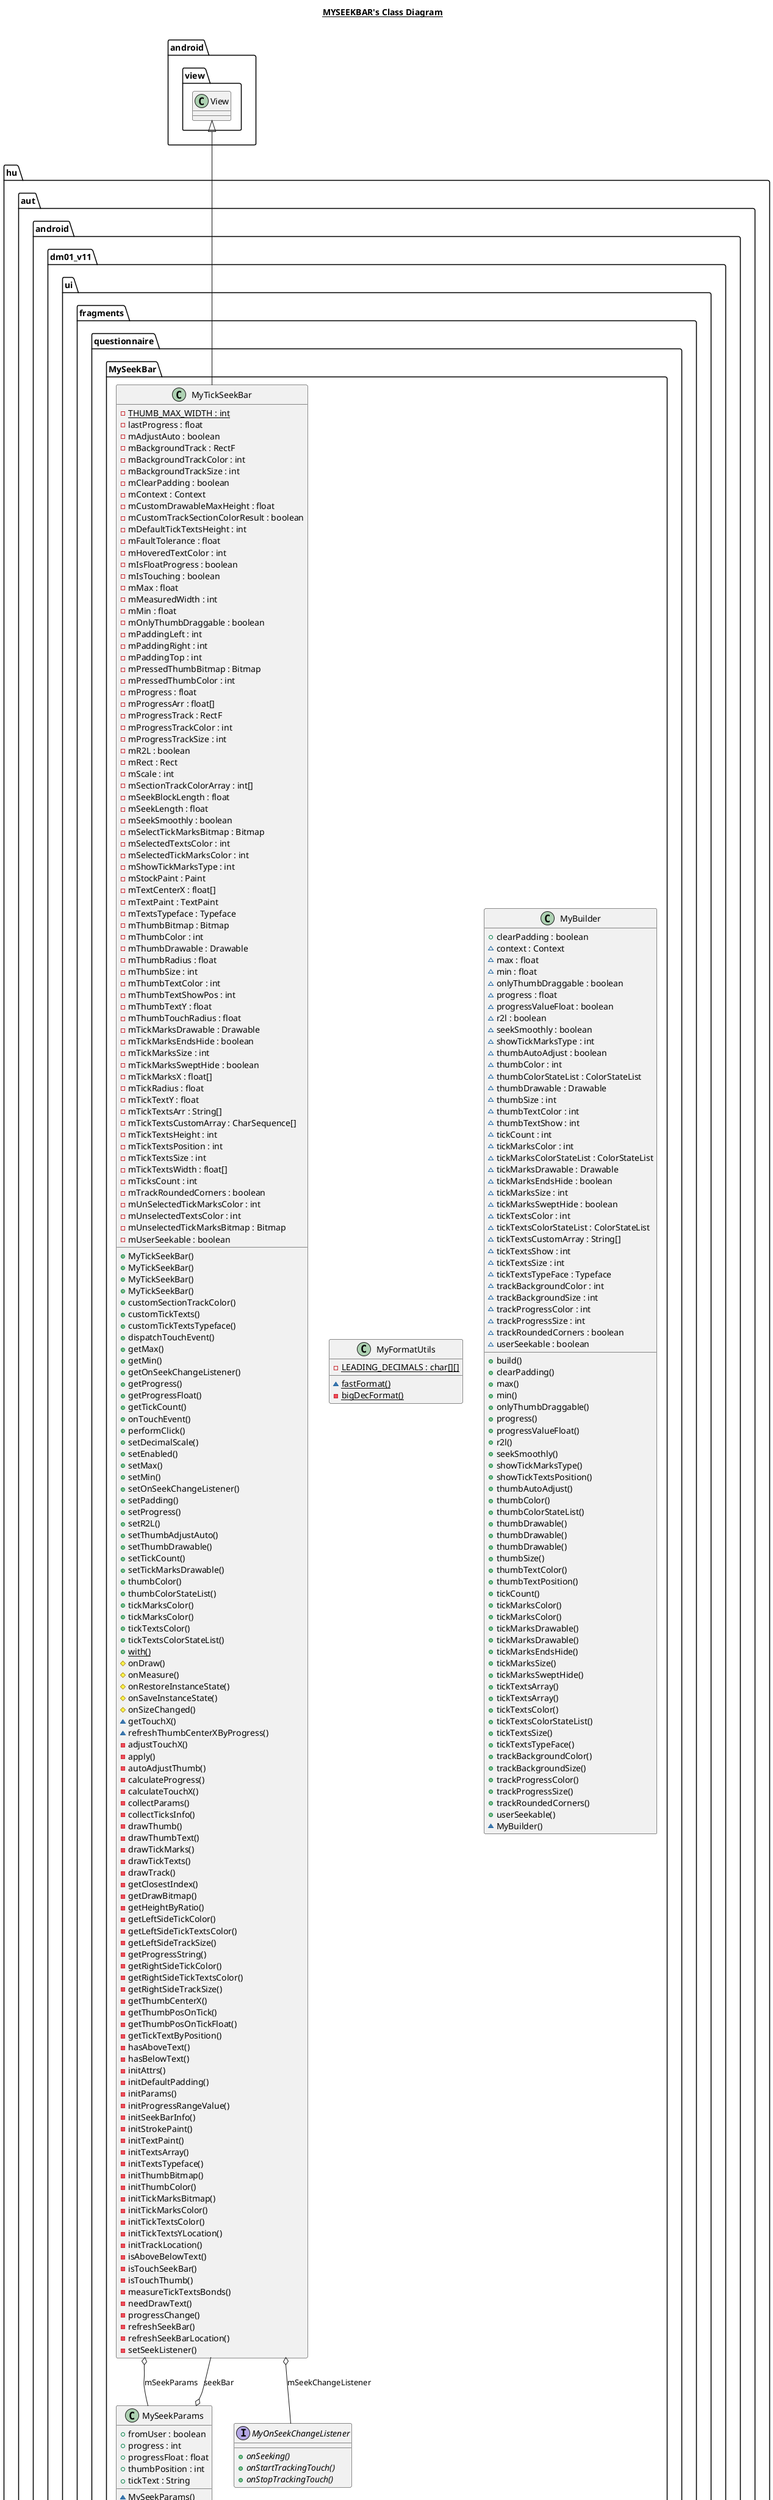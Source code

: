 @startuml

title __MYSEEKBAR's Class Diagram__\n

  namespace hu.aut.android.dm01_v11 {
    namespace ui.fragments.questionnaire.MySeekBar {
      class hu.aut.android.dm01_v11.ui.fragments.questionnaire.MySeekBar.MyBuilder {
          + clearPadding : boolean
          ~ context : Context
          ~ max : float
          ~ min : float
          ~ onlyThumbDraggable : boolean
          ~ progress : float
          ~ progressValueFloat : boolean
          ~ r2l : boolean
          ~ seekSmoothly : boolean
          ~ showTickMarksType : int
          ~ thumbAutoAdjust : boolean
          ~ thumbColor : int
          ~ thumbColorStateList : ColorStateList
          ~ thumbDrawable : Drawable
          ~ thumbSize : int
          ~ thumbTextColor : int
          ~ thumbTextShow : int
          ~ tickCount : int
          ~ tickMarksColor : int
          ~ tickMarksColorStateList : ColorStateList
          ~ tickMarksDrawable : Drawable
          ~ tickMarksEndsHide : boolean
          ~ tickMarksSize : int
          ~ tickMarksSweptHide : boolean
          ~ tickTextsColor : int
          ~ tickTextsColorStateList : ColorStateList
          ~ tickTextsCustomArray : String[]
          ~ tickTextsShow : int
          ~ tickTextsSize : int
          ~ tickTextsTypeFace : Typeface
          ~ trackBackgroundColor : int
          ~ trackBackgroundSize : int
          ~ trackProgressColor : int
          ~ trackProgressSize : int
          ~ trackRoundedCorners : boolean
          ~ userSeekable : boolean
          + build()
          + clearPadding()
          + max()
          + min()
          + onlyThumbDraggable()
          + progress()
          + progressValueFloat()
          + r2l()
          + seekSmoothly()
          + showTickMarksType()
          + showTickTextsPosition()
          + thumbAutoAdjust()
          + thumbColor()
          + thumbColorStateList()
          + thumbDrawable()
          + thumbDrawable()
          + thumbDrawable()
          + thumbSize()
          + thumbTextColor()
          + thumbTextPosition()
          + tickCount()
          + tickMarksColor()
          + tickMarksColor()
          + tickMarksDrawable()
          + tickMarksDrawable()
          + tickMarksEndsHide()
          + tickMarksSize()
          + tickMarksSweptHide()
          + tickTextsArray()
          + tickTextsArray()
          + tickTextsColor()
          + tickTextsColorStateList()
          + tickTextsSize()
          + tickTextsTypeFace()
          + trackBackgroundColor()
          + trackBackgroundSize()
          + trackProgressColor()
          + trackProgressSize()
          + trackRoundedCorners()
          + userSeekable()
          ~ MyBuilder()
      }
    }
  }
  

  namespace hu.aut.android.dm01_v11 {
    namespace ui.fragments.questionnaire.MySeekBar {
      class hu.aut.android.dm01_v11.ui.fragments.questionnaire.MySeekBar.MyFormatUtils {
          {static} - LEADING_DECIMALS : char[][]
          {static} ~ fastFormat()
          {static} - bigDecFormat()
      }
    }
  }
  

  namespace hu.aut.android.dm01_v11 {
    namespace ui.fragments.questionnaire.MySeekBar {
      interface hu.aut.android.dm01_v11.ui.fragments.questionnaire.MySeekBar.MyOnSeekChangeListener {
          {abstract} + onSeeking()
          {abstract} + onStartTrackingTouch()
          {abstract} + onStopTrackingTouch()
      }
    }
  }
  

  namespace hu.aut.android.dm01_v11 {
    namespace ui.fragments.questionnaire.MySeekBar {
      class hu.aut.android.dm01_v11.ui.fragments.questionnaire.MySeekBar.MySeekParams {
          + fromUser : boolean
          + progress : int
          + progressFloat : float
          + thumbPosition : int
          + tickText : String
          ~ MySeekParams()
      }
    }
  }
  

  namespace hu.aut.android.dm01_v11 {
    namespace ui.fragments.questionnaire.MySeekBar {
      class hu.aut.android.dm01_v11.ui.fragments.questionnaire.MySeekBar.MyTickSeekBar {
          {static} - THUMB_MAX_WIDTH : int
          - lastProgress : float
          - mAdjustAuto : boolean
          - mBackgroundTrack : RectF
          - mBackgroundTrackColor : int
          - mBackgroundTrackSize : int
          - mClearPadding : boolean
          - mContext : Context
          - mCustomDrawableMaxHeight : float
          - mCustomTrackSectionColorResult : boolean
          - mDefaultTickTextsHeight : int
          - mFaultTolerance : float
          - mHoveredTextColor : int
          - mIsFloatProgress : boolean
          - mIsTouching : boolean
          - mMax : float
          - mMeasuredWidth : int
          - mMin : float
          - mOnlyThumbDraggable : boolean
          - mPaddingLeft : int
          - mPaddingRight : int
          - mPaddingTop : int
          - mPressedThumbBitmap : Bitmap
          - mPressedThumbColor : int
          - mProgress : float
          - mProgressArr : float[]
          - mProgressTrack : RectF
          - mProgressTrackColor : int
          - mProgressTrackSize : int
          - mR2L : boolean
          - mRect : Rect
          - mScale : int
          - mSectionTrackColorArray : int[]
          - mSeekBlockLength : float
          - mSeekLength : float
          - mSeekSmoothly : boolean
          - mSelectTickMarksBitmap : Bitmap
          - mSelectedTextsColor : int
          - mSelectedTickMarksColor : int
          - mShowTickMarksType : int
          - mStockPaint : Paint
          - mTextCenterX : float[]
          - mTextPaint : TextPaint
          - mTextsTypeface : Typeface
          - mThumbBitmap : Bitmap
          - mThumbColor : int
          - mThumbDrawable : Drawable
          - mThumbRadius : float
          - mThumbSize : int
          - mThumbTextColor : int
          - mThumbTextShowPos : int
          - mThumbTextY : float
          - mThumbTouchRadius : float
          - mTickMarksDrawable : Drawable
          - mTickMarksEndsHide : boolean
          - mTickMarksSize : int
          - mTickMarksSweptHide : boolean
          - mTickMarksX : float[]
          - mTickRadius : float
          - mTickTextY : float
          - mTickTextsArr : String[]
          - mTickTextsCustomArray : CharSequence[]
          - mTickTextsHeight : int
          - mTickTextsPosition : int
          - mTickTextsSize : int
          - mTickTextsWidth : float[]
          - mTicksCount : int
          - mTrackRoundedCorners : boolean
          - mUnSelectedTickMarksColor : int
          - mUnselectedTextsColor : int
          - mUnselectedTickMarksBitmap : Bitmap
          - mUserSeekable : boolean
          + MyTickSeekBar()
          + MyTickSeekBar()
          + MyTickSeekBar()
          + MyTickSeekBar()
          + customSectionTrackColor()
          + customTickTexts()
          + customTickTextsTypeface()
          + dispatchTouchEvent()
          + getMax()
          + getMin()
          + getOnSeekChangeListener()
          + getProgress()
          + getProgressFloat()
          + getTickCount()
          + onTouchEvent()
          + performClick()
          + setDecimalScale()
          + setEnabled()
          + setMax()
          + setMin()
          + setOnSeekChangeListener()
          + setPadding()
          + setProgress()
          + setR2L()
          + setThumbAdjustAuto()
          + setThumbDrawable()
          + setTickCount()
          + setTickMarksDrawable()
          + thumbColor()
          + thumbColorStateList()
          + tickMarksColor()
          + tickMarksColor()
          + tickTextsColor()
          + tickTextsColorStateList()
          {static} + with()
          # onDraw()
          # onMeasure()
          # onRestoreInstanceState()
          # onSaveInstanceState()
          # onSizeChanged()
          ~ getTouchX()
          ~ refreshThumbCenterXByProgress()
          - adjustTouchX()
          - apply()
          - autoAdjustThumb()
          - calculateProgress()
          - calculateTouchX()
          - collectParams()
          - collectTicksInfo()
          - drawThumb()
          - drawThumbText()
          - drawTickMarks()
          - drawTickTexts()
          - drawTrack()
          - getClosestIndex()
          - getDrawBitmap()
          - getHeightByRatio()
          - getLeftSideTickColor()
          - getLeftSideTickTextsColor()
          - getLeftSideTrackSize()
          - getProgressString()
          - getRightSideTickColor()
          - getRightSideTickTextsColor()
          - getRightSideTrackSize()
          - getThumbCenterX()
          - getThumbPosOnTick()
          - getThumbPosOnTickFloat()
          - getTickTextByPosition()
          - hasAboveText()
          - hasBelowText()
          - initAttrs()
          - initDefaultPadding()
          - initParams()
          - initProgressRangeValue()
          - initSeekBarInfo()
          - initStrokePaint()
          - initTextPaint()
          - initTextsArray()
          - initTextsTypeface()
          - initThumbBitmap()
          - initThumbColor()
          - initTickMarksBitmap()
          - initTickMarksColor()
          - initTickTextsColor()
          - initTickTextsYLocation()
          - initTrackLocation()
          - isAboveBelowText()
          - isTouchSeekBar()
          - isTouchThumb()
          - measureTickTextsBonds()
          - needDrawText()
          - progressChange()
          - refreshSeekBar()
          - refreshSeekBarLocation()
          - setSeekListener()
      }
    }
  }
  

  hu.aut.android.dm01_v11.ui.fragments.questionnaire.MySeekBar.MySeekParams o-- hu.aut.android.dm01_v11.ui.fragments.questionnaire.MySeekBar.MyTickSeekBar : seekBar
  hu.aut.android.dm01_v11.ui.fragments.questionnaire.MySeekBar.MyTickSeekBar -up-|> android.view.View
  hu.aut.android.dm01_v11.ui.fragments.questionnaire.MySeekBar.MyTickSeekBar o-- hu.aut.android.dm01_v11.ui.fragments.questionnaire.MySeekBar.MyOnSeekChangeListener : mSeekChangeListener
  hu.aut.android.dm01_v11.ui.fragments.questionnaire.MySeekBar.MyTickSeekBar o-- hu.aut.android.dm01_v11.ui.fragments.questionnaire.MySeekBar.MySeekParams : mSeekParams


right footer


PlantUML diagram generated by SketchIt! (https://bitbucket.org/pmesmeur/sketch.it)
For more information about this tool, please contact philippe.mesmeur@gmail.com
endfooter

@enduml

